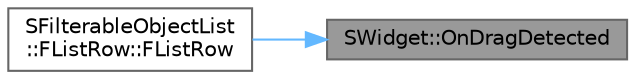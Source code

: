 digraph "SWidget::OnDragDetected"
{
 // INTERACTIVE_SVG=YES
 // LATEX_PDF_SIZE
  bgcolor="transparent";
  edge [fontname=Helvetica,fontsize=10,labelfontname=Helvetica,labelfontsize=10];
  node [fontname=Helvetica,fontsize=10,shape=box,height=0.2,width=0.4];
  rankdir="RL";
  Node1 [id="Node000001",label="SWidget::OnDragDetected",height=0.2,width=0.4,color="gray40", fillcolor="grey60", style="filled", fontcolor="black",tooltip="Called when Slate detects that a widget started to be dragged."];
  Node1 -> Node2 [id="edge1_Node000001_Node000002",dir="back",color="steelblue1",style="solid",tooltip=" "];
  Node2 [id="Node000002",label="SFilterableObjectList\l::FListRow::FListRow",height=0.2,width=0.4,color="grey40", fillcolor="white", style="filled",URL="$d8/de1/structSFilterableObjectList_1_1FListRow.html#a26d2adbb3a799883003df937152fcc17",tooltip=" "];
}

